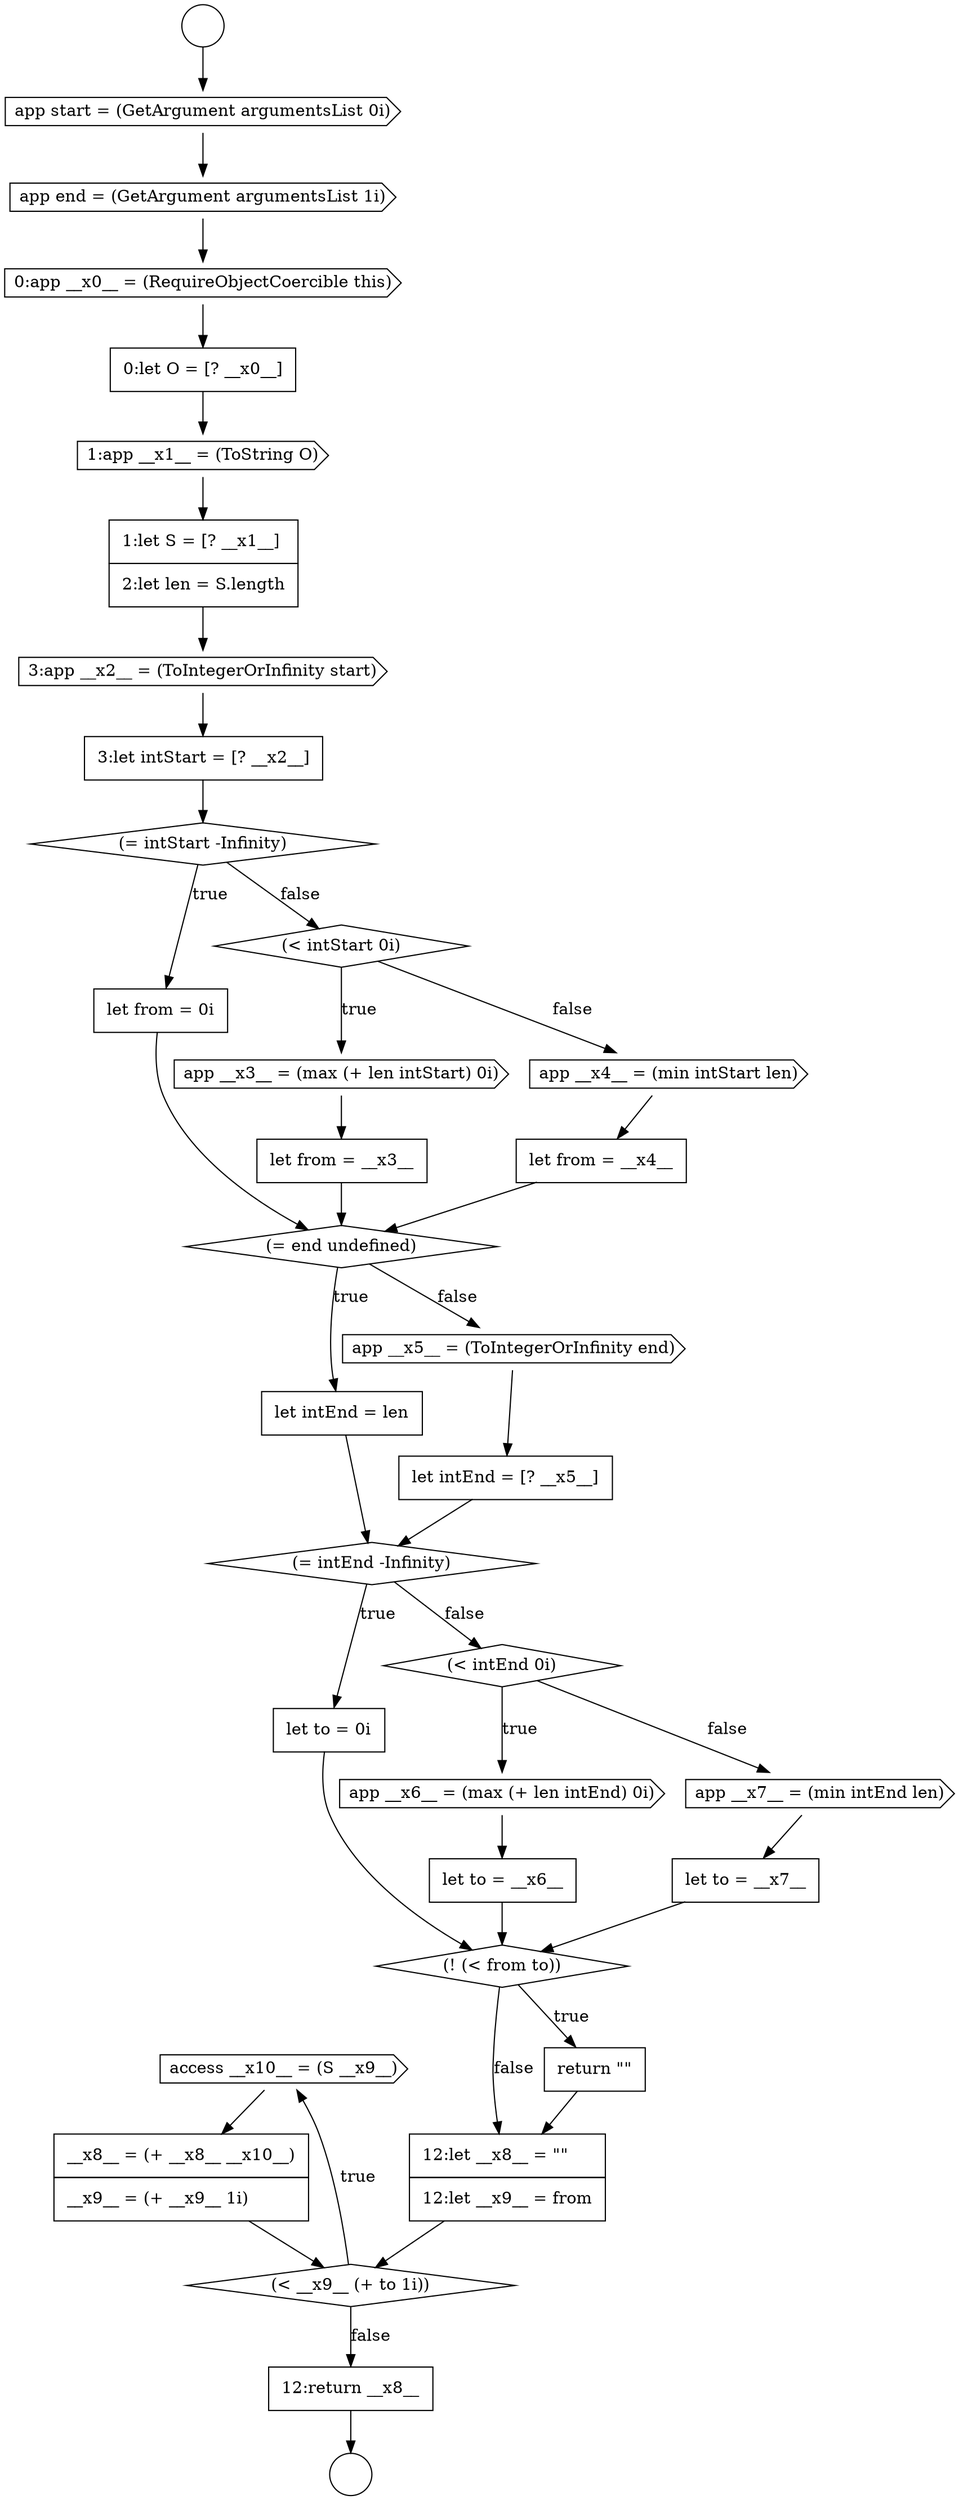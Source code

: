 digraph {
  node14292 [shape=cds, label=<<font color="black">access __x10__ = (S __x9__)</font>> color="black" fillcolor="white" style=filled]
  node14284 [shape=cds, label=<<font color="black">app __x6__ = (max (+ len intEnd) 0i)</font>> color="black" fillcolor="white" style=filled]
  node14263 [shape=cds, label=<<font color="black">app end = (GetArgument argumentsList 1i)</font>> color="black" fillcolor="white" style=filled]
  node14291 [shape=diamond, label=<<font color="black">(&lt; __x9__ (+ to 1i))</font>> color="black" fillcolor="white" style=filled]
  node14276 [shape=none, margin=0, label=<<font color="black">
    <table border="0" cellborder="1" cellspacing="0" cellpadding="10">
      <tr><td align="left">let from = __x4__</td></tr>
    </table>
  </font>> color="black" fillcolor="white" style=filled]
  node14271 [shape=none, margin=0, label=<<font color="black">
    <table border="0" cellborder="1" cellspacing="0" cellpadding="10">
      <tr><td align="left">let from = 0i</td></tr>
    </table>
  </font>> color="black" fillcolor="white" style=filled]
  node14281 [shape=diamond, label=<<font color="black">(= intEnd -Infinity)</font>> color="black" fillcolor="white" style=filled]
  node14286 [shape=cds, label=<<font color="black">app __x7__ = (min intEnd len)</font>> color="black" fillcolor="white" style=filled]
  node14290 [shape=none, margin=0, label=<<font color="black">
    <table border="0" cellborder="1" cellspacing="0" cellpadding="10">
      <tr><td align="left">12:let __x8__ = &quot;&quot;</td></tr>
      <tr><td align="left">12:let __x9__ = from</td></tr>
    </table>
  </font>> color="black" fillcolor="white" style=filled]
  node14262 [shape=cds, label=<<font color="black">app start = (GetArgument argumentsList 0i)</font>> color="black" fillcolor="white" style=filled]
  node14265 [shape=none, margin=0, label=<<font color="black">
    <table border="0" cellborder="1" cellspacing="0" cellpadding="10">
      <tr><td align="left">0:let O = [? __x0__]</td></tr>
    </table>
  </font>> color="black" fillcolor="white" style=filled]
  node14282 [shape=none, margin=0, label=<<font color="black">
    <table border="0" cellborder="1" cellspacing="0" cellpadding="10">
      <tr><td align="left">let to = 0i</td></tr>
    </table>
  </font>> color="black" fillcolor="white" style=filled]
  node14274 [shape=none, margin=0, label=<<font color="black">
    <table border="0" cellborder="1" cellspacing="0" cellpadding="10">
      <tr><td align="left">let from = __x3__</td></tr>
    </table>
  </font>> color="black" fillcolor="white" style=filled]
  node14278 [shape=none, margin=0, label=<<font color="black">
    <table border="0" cellborder="1" cellspacing="0" cellpadding="10">
      <tr><td align="left">let intEnd = len</td></tr>
    </table>
  </font>> color="black" fillcolor="white" style=filled]
  node14264 [shape=cds, label=<<font color="black">0:app __x0__ = (RequireObjectCoercible this)</font>> color="black" fillcolor="white" style=filled]
  node14273 [shape=cds, label=<<font color="black">app __x3__ = (max (+ len intStart) 0i)</font>> color="black" fillcolor="white" style=filled]
  node14260 [shape=circle label=" " color="black" fillcolor="white" style=filled]
  node14277 [shape=diamond, label=<<font color="black">(= end undefined)</font>> color="black" fillcolor="white" style=filled]
  node14270 [shape=diamond, label=<<font color="black">(= intStart -Infinity)</font>> color="black" fillcolor="white" style=filled]
  node14267 [shape=none, margin=0, label=<<font color="black">
    <table border="0" cellborder="1" cellspacing="0" cellpadding="10">
      <tr><td align="left">1:let S = [? __x1__]</td></tr>
      <tr><td align="left">2:let len = S.length</td></tr>
    </table>
  </font>> color="black" fillcolor="white" style=filled]
  node14285 [shape=none, margin=0, label=<<font color="black">
    <table border="0" cellborder="1" cellspacing="0" cellpadding="10">
      <tr><td align="left">let to = __x6__</td></tr>
    </table>
  </font>> color="black" fillcolor="white" style=filled]
  node14280 [shape=none, margin=0, label=<<font color="black">
    <table border="0" cellborder="1" cellspacing="0" cellpadding="10">
      <tr><td align="left">let intEnd = [? __x5__]</td></tr>
    </table>
  </font>> color="black" fillcolor="white" style=filled]
  node14268 [shape=cds, label=<<font color="black">3:app __x2__ = (ToIntegerOrInfinity start)</font>> color="black" fillcolor="white" style=filled]
  node14275 [shape=cds, label=<<font color="black">app __x4__ = (min intStart len)</font>> color="black" fillcolor="white" style=filled]
  node14294 [shape=none, margin=0, label=<<font color="black">
    <table border="0" cellborder="1" cellspacing="0" cellpadding="10">
      <tr><td align="left">12:return __x8__</td></tr>
    </table>
  </font>> color="black" fillcolor="white" style=filled]
  node14287 [shape=none, margin=0, label=<<font color="black">
    <table border="0" cellborder="1" cellspacing="0" cellpadding="10">
      <tr><td align="left">let to = __x7__</td></tr>
    </table>
  </font>> color="black" fillcolor="white" style=filled]
  node14272 [shape=diamond, label=<<font color="black">(&lt; intStart 0i)</font>> color="black" fillcolor="white" style=filled]
  node14279 [shape=cds, label=<<font color="black">app __x5__ = (ToIntegerOrInfinity end)</font>> color="black" fillcolor="white" style=filled]
  node14289 [shape=none, margin=0, label=<<font color="black">
    <table border="0" cellborder="1" cellspacing="0" cellpadding="10">
      <tr><td align="left">return &quot;&quot;</td></tr>
    </table>
  </font>> color="black" fillcolor="white" style=filled]
  node14261 [shape=circle label=" " color="black" fillcolor="white" style=filled]
  node14266 [shape=cds, label=<<font color="black">1:app __x1__ = (ToString O)</font>> color="black" fillcolor="white" style=filled]
  node14288 [shape=diamond, label=<<font color="black">(! (&lt; from to))</font>> color="black" fillcolor="white" style=filled]
  node14293 [shape=none, margin=0, label=<<font color="black">
    <table border="0" cellborder="1" cellspacing="0" cellpadding="10">
      <tr><td align="left">__x8__ = (+ __x8__ __x10__)</td></tr>
      <tr><td align="left">__x9__ = (+ __x9__ 1i)</td></tr>
    </table>
  </font>> color="black" fillcolor="white" style=filled]
  node14269 [shape=none, margin=0, label=<<font color="black">
    <table border="0" cellborder="1" cellspacing="0" cellpadding="10">
      <tr><td align="left">3:let intStart = [? __x2__]</td></tr>
    </table>
  </font>> color="black" fillcolor="white" style=filled]
  node14283 [shape=diamond, label=<<font color="black">(&lt; intEnd 0i)</font>> color="black" fillcolor="white" style=filled]
  node14290 -> node14291 [ color="black"]
  node14264 -> node14265 [ color="black"]
  node14280 -> node14281 [ color="black"]
  node14284 -> node14285 [ color="black"]
  node14282 -> node14288 [ color="black"]
  node14277 -> node14278 [label=<<font color="black">true</font>> color="black"]
  node14277 -> node14279 [label=<<font color="black">false</font>> color="black"]
  node14270 -> node14271 [label=<<font color="black">true</font>> color="black"]
  node14270 -> node14272 [label=<<font color="black">false</font>> color="black"]
  node14272 -> node14273 [label=<<font color="black">true</font>> color="black"]
  node14272 -> node14275 [label=<<font color="black">false</font>> color="black"]
  node14269 -> node14270 [ color="black"]
  node14276 -> node14277 [ color="black"]
  node14274 -> node14277 [ color="black"]
  node14278 -> node14281 [ color="black"]
  node14287 -> node14288 [ color="black"]
  node14268 -> node14269 [ color="black"]
  node14273 -> node14274 [ color="black"]
  node14271 -> node14277 [ color="black"]
  node14283 -> node14284 [label=<<font color="black">true</font>> color="black"]
  node14283 -> node14286 [label=<<font color="black">false</font>> color="black"]
  node14266 -> node14267 [ color="black"]
  node14294 -> node14261 [ color="black"]
  node14288 -> node14289 [label=<<font color="black">true</font>> color="black"]
  node14288 -> node14290 [label=<<font color="black">false</font>> color="black"]
  node14262 -> node14263 [ color="black"]
  node14286 -> node14287 [ color="black"]
  node14260 -> node14262 [ color="black"]
  node14267 -> node14268 [ color="black"]
  node14293 -> node14291 [ color="black"]
  node14285 -> node14288 [ color="black"]
  node14275 -> node14276 [ color="black"]
  node14289 -> node14290 [ color="black"]
  node14291 -> node14292 [label=<<font color="black">true</font>> color="black"]
  node14291 -> node14294 [label=<<font color="black">false</font>> color="black"]
  node14263 -> node14264 [ color="black"]
  node14281 -> node14282 [label=<<font color="black">true</font>> color="black"]
  node14281 -> node14283 [label=<<font color="black">false</font>> color="black"]
  node14279 -> node14280 [ color="black"]
  node14265 -> node14266 [ color="black"]
  node14292 -> node14293 [ color="black"]
}
